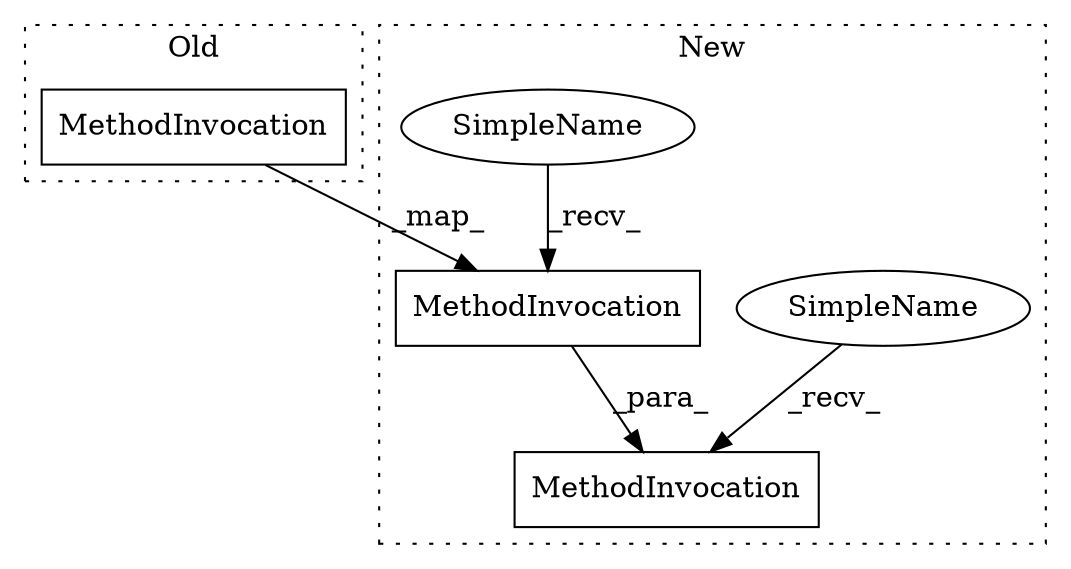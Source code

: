 digraph G {
subgraph cluster0 {
2 [label="MethodInvocation" a="32" s="16660,16673" l="9,1" shape="box"];
label = "Old";
style="dotted";
}
subgraph cluster1 {
1 [label="MethodInvocation" a="32" s="16415,16469" l="18,1" shape="box"];
3 [label="MethodInvocation" a="32" s="16455,16468" l="9,1" shape="box"];
4 [label="SimpleName" a="42" s="16407" l="7" shape="ellipse"];
5 [label="SimpleName" a="42" s="16447" l="7" shape="ellipse"];
label = "New";
style="dotted";
}
2 -> 3 [label="_map_"];
3 -> 1 [label="_para_"];
4 -> 1 [label="_recv_"];
5 -> 3 [label="_recv_"];
}